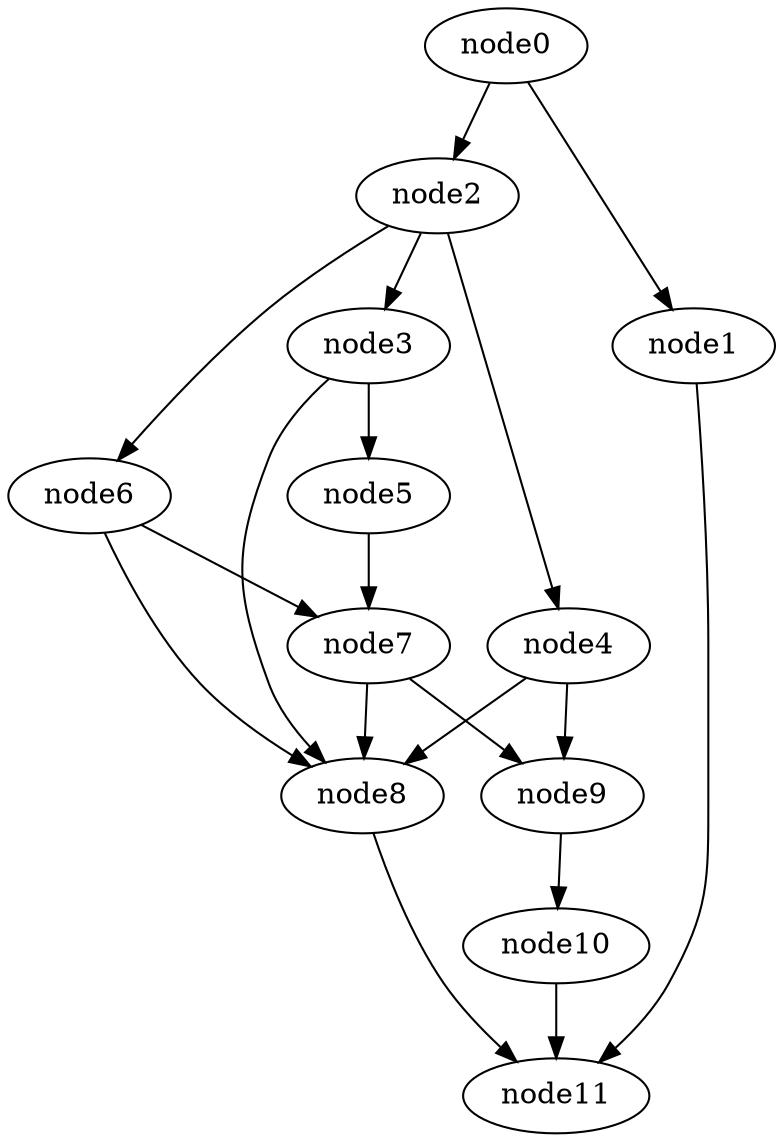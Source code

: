 digraph g{
	node11
	node10 -> node11
	node9 -> node10
	node8 -> node11
	node7 -> node9
	node7 -> node8
	node6 -> node8
	node6 -> node7
	node5 -> node7
	node4 -> node9
	node4 -> node8
	node3 -> node8
	node3 -> node5
	node2 -> node6
	node2 -> node4
	node2 -> node3
	node1 -> node11
	node0 -> node2
	node0 -> node1
}
